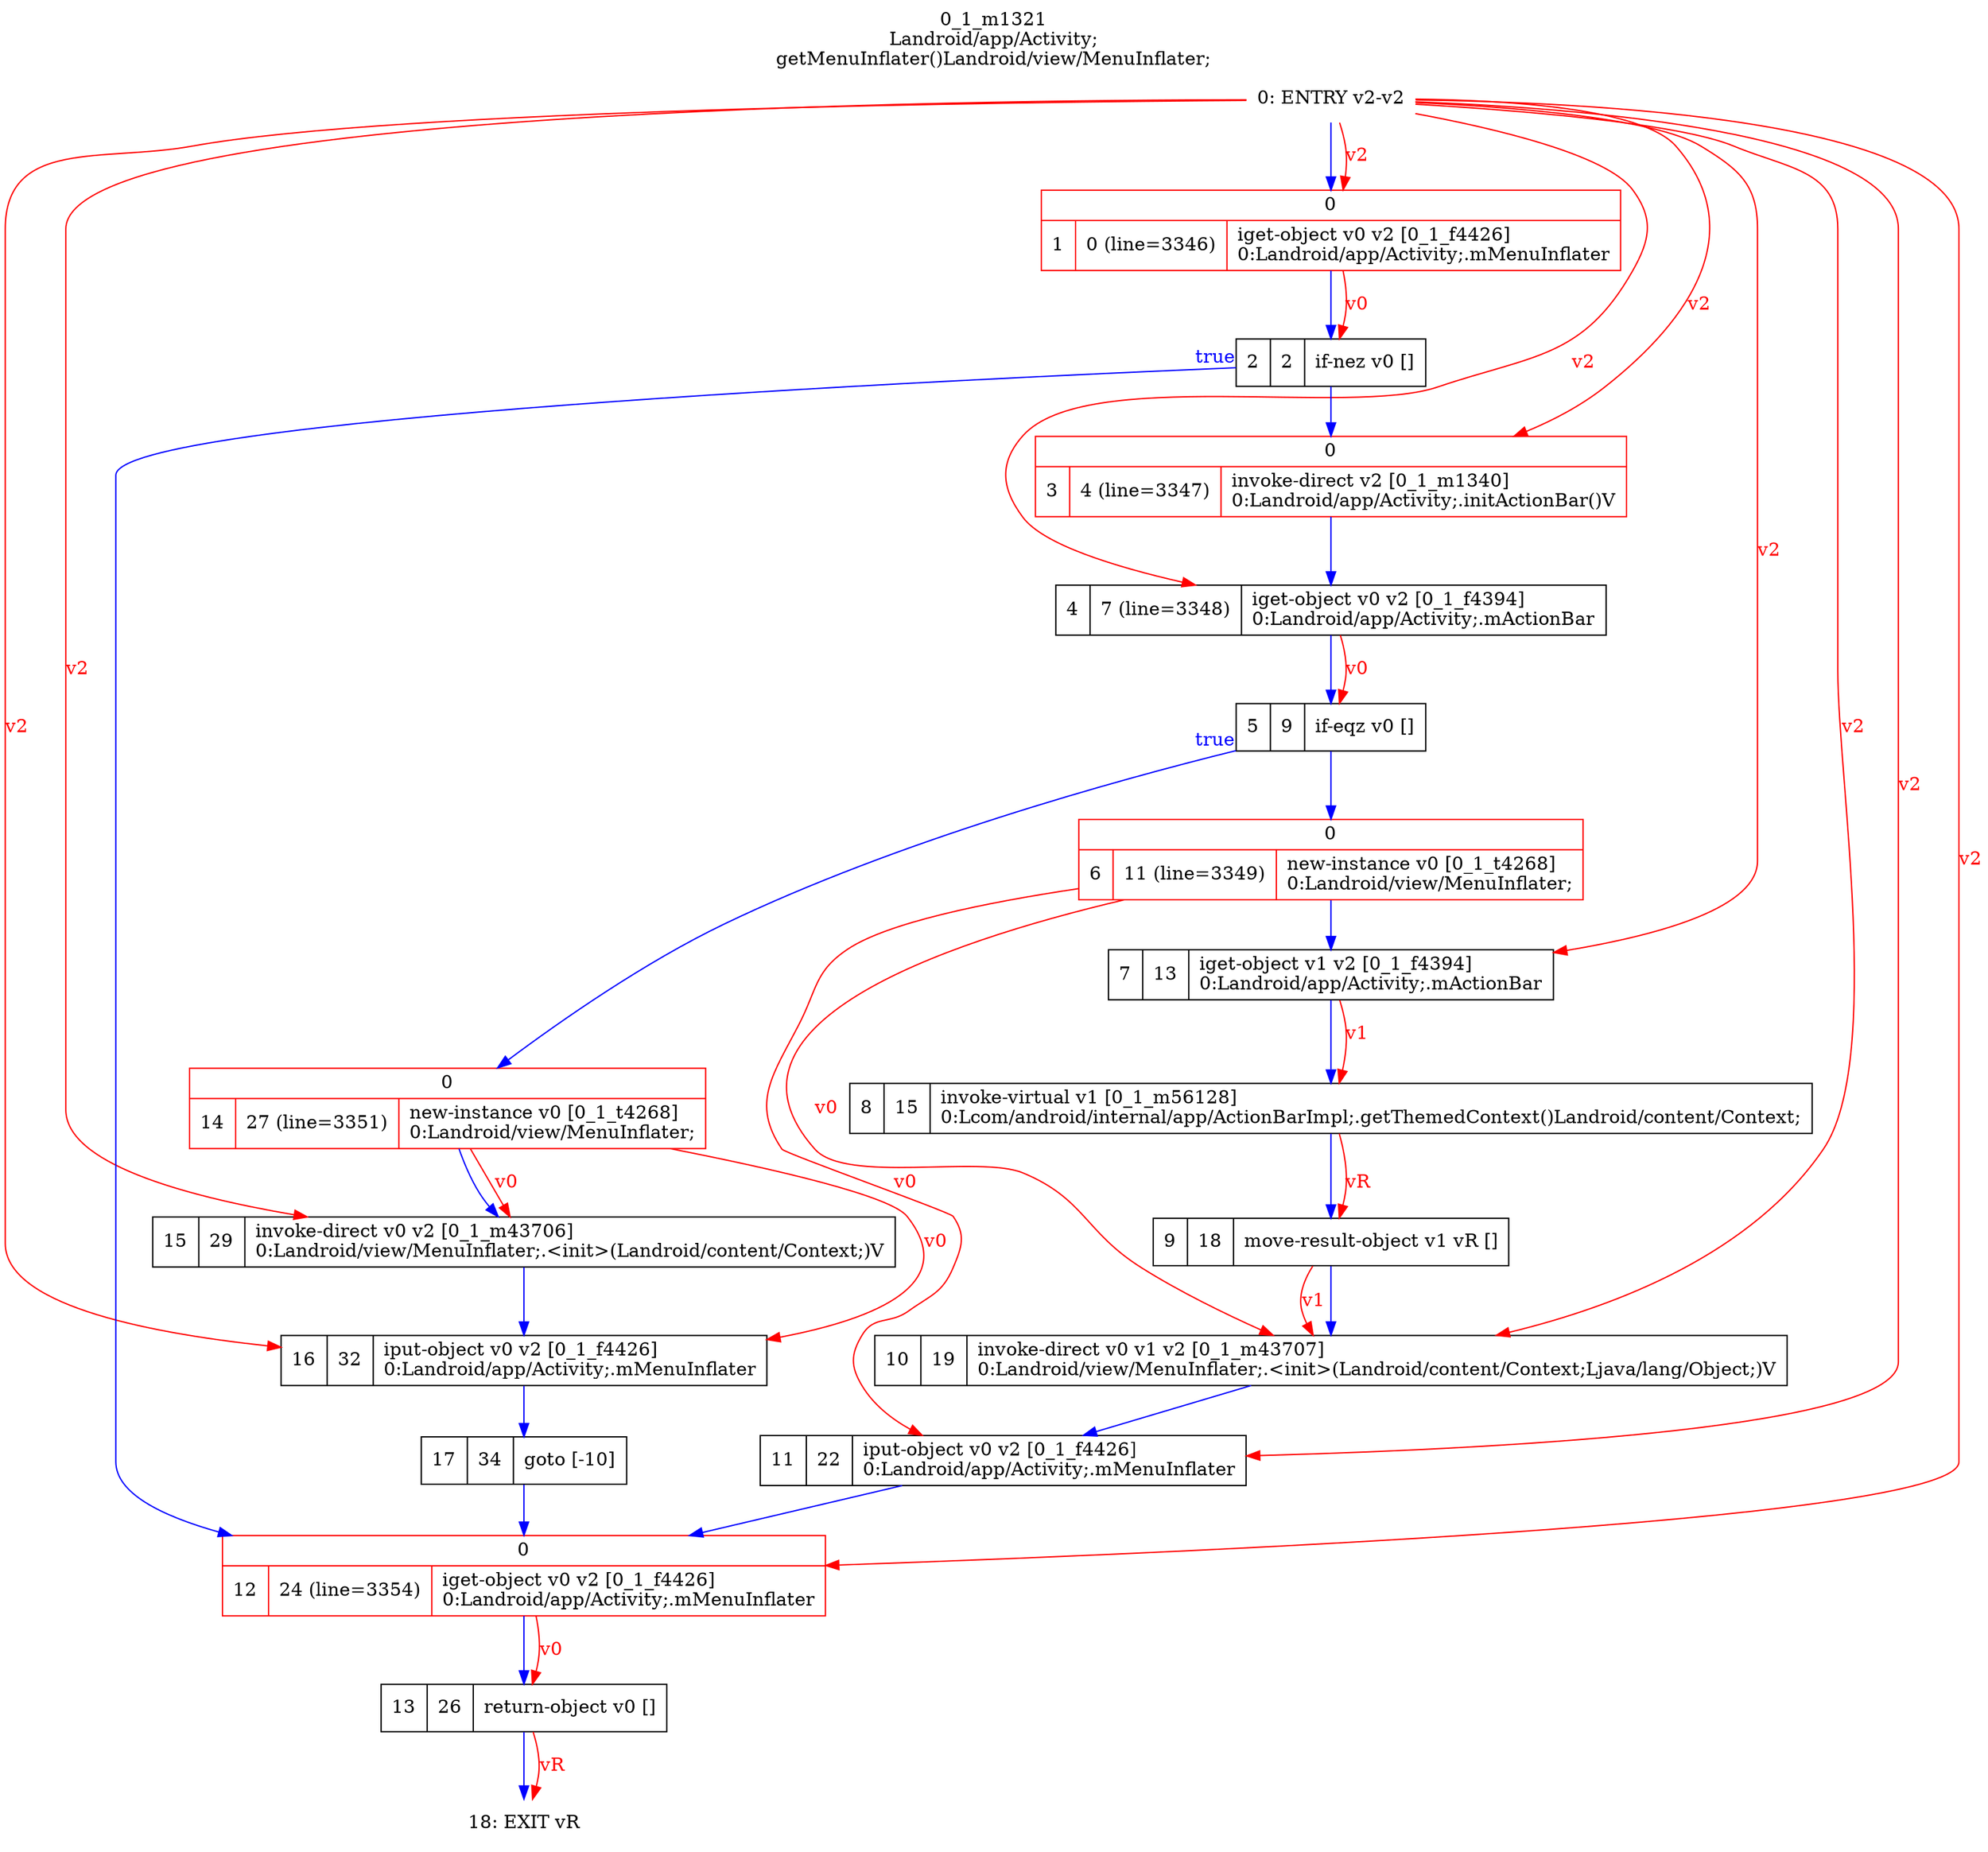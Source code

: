 digraph G {
rankdir=UD;
labelloc=t;
label="0_1_m1321\nLandroid/app/Activity;
getMenuInflater()Landroid/view/MenuInflater;";
0[label="0: ENTRY v2-v2",shape=plaintext];
1[label="{0|{1|0 (line=3346)|iget-object v0 v2 [0_1_f4426]\l0:Landroid/app/Activity;.mMenuInflater\l}}",shape=record, color=red];
2[label="2|2|if-nez v0 []\l",shape=record];
3[label="{0|{3|4 (line=3347)|invoke-direct v2 [0_1_m1340]\l0:Landroid/app/Activity;.initActionBar()V\l}}",shape=record,URL="0_1_m1340.dot", color=red];
4[label="4|7 (line=3348)|iget-object v0 v2 [0_1_f4394]\l0:Landroid/app/Activity;.mActionBar\l",shape=record];
5[label="5|9|if-eqz v0 []\l",shape=record];
6[label="{0|{6|11 (line=3349)|new-instance v0 [0_1_t4268]\l0:Landroid/view/MenuInflater;\l}}",shape=record, color=red];
7[label="7|13|iget-object v1 v2 [0_1_f4394]\l0:Landroid/app/Activity;.mActionBar\l",shape=record];
8[label="8|15|invoke-virtual v1 [0_1_m56128]\l0:Lcom/android/internal/app/ActionBarImpl;.getThemedContext()Landroid/content/Context;\l",shape=record,URL="0_1_m56128.dot"];
9[label="9|18|move-result-object v1 vR []\l",shape=record];
10[label="10|19|invoke-direct v0 v1 v2 [0_1_m43707]\l0:Landroid/view/MenuInflater;.\<init\>(Landroid/content/Context;Ljava/lang/Object;)V\l",shape=record,URL="0_1_m43707.dot"];
11[label="11|22|iput-object v0 v2 [0_1_f4426]\l0:Landroid/app/Activity;.mMenuInflater\l",shape=record];
12[label="{0|{12|24 (line=3354)|iget-object v0 v2 [0_1_f4426]\l0:Landroid/app/Activity;.mMenuInflater\l}}",shape=record, color=red];
13[label="13|26|return-object v0 []\l",shape=record];
14[label="{0|{14|27 (line=3351)|new-instance v0 [0_1_t4268]\l0:Landroid/view/MenuInflater;\l}}",shape=record, color=red];
15[label="15|29|invoke-direct v0 v2 [0_1_m43706]\l0:Landroid/view/MenuInflater;.\<init\>(Landroid/content/Context;)V\l",shape=record,URL="0_1_m43706.dot"];
16[label="16|32|iput-object v0 v2 [0_1_f4426]\l0:Landroid/app/Activity;.mMenuInflater\l",shape=record];
17[label="17|34|goto [-10]\l",shape=record];
18[label="18: EXIT vR",shape=plaintext];
0->1 [color=blue, fontcolor=blue,weight=100, taillabel=""];
1->2 [color=blue, fontcolor=blue,weight=100, taillabel=""];
2->12 [color=blue, fontcolor=blue,weight=10, taillabel="true"];
2->3 [color=blue, fontcolor=blue,weight=100, taillabel=""];
3->4 [color=blue, fontcolor=blue,weight=100, taillabel=""];
4->5 [color=blue, fontcolor=blue,weight=100, taillabel=""];
5->14 [color=blue, fontcolor=blue,weight=10, taillabel="true"];
5->6 [color=blue, fontcolor=blue,weight=100, taillabel=""];
6->7 [color=blue, fontcolor=blue,weight=100, taillabel=""];
7->8 [color=blue, fontcolor=blue,weight=100, taillabel=""];
8->9 [color=blue, fontcolor=blue,weight=100, taillabel=""];
9->10 [color=blue, fontcolor=blue,weight=100, taillabel=""];
10->11 [color=blue, fontcolor=blue,weight=100, taillabel=""];
11->12 [color=blue, fontcolor=blue,weight=100, taillabel=""];
12->13 [color=blue, fontcolor=blue,weight=100, taillabel=""];
13->18 [color=blue, fontcolor=blue,weight=100, taillabel=""];
14->15 [color=blue, fontcolor=blue,weight=100, taillabel=""];
15->16 [color=blue, fontcolor=blue,weight=100, taillabel=""];
16->17 [color=blue, fontcolor=blue,weight=100, taillabel=""];
17->12 [color=blue, fontcolor=blue,weight=100, taillabel=""];
0->1 [color=red, fontcolor=red, label="v2"];
1->2 [color=red, fontcolor=red, label="v0"];
0->3 [color=red, fontcolor=red, label="v2"];
0->4 [color=red, fontcolor=red, label="v2"];
4->5 [color=red, fontcolor=red, label="v0"];
0->7 [color=red, fontcolor=red, label="v2"];
7->8 [color=red, fontcolor=red, label="v1"];
8->9 [color=red, fontcolor=red, label="vR"];
0->10 [color=red, fontcolor=red, label="v2"];
6->10 [color=red, fontcolor=red, label="v0"];
9->10 [color=red, fontcolor=red, label="v1"];
0->11 [color=red, fontcolor=red, label="v2"];
6->11 [color=red, fontcolor=red, label="v0"];
0->12 [color=red, fontcolor=red, label="v2"];
12->13 [color=red, fontcolor=red, label="v0"];
0->15 [color=red, fontcolor=red, label="v2"];
14->15 [color=red, fontcolor=red, label="v0"];
0->16 [color=red, fontcolor=red, label="v2"];
14->16 [color=red, fontcolor=red, label="v0"];
13->18 [color=red, fontcolor=red, label="vR"];
}
